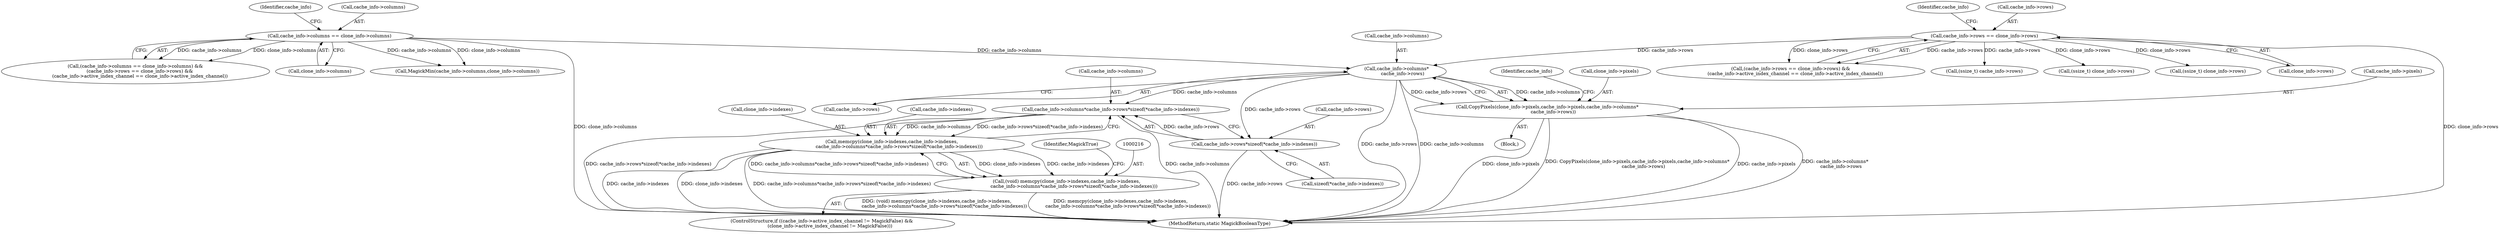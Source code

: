 digraph "1_ImageMagick_a54fe0e8600eaf3dc6fe717d3c0398001507f723@del" {
"1000196" [label="(Call,cache_info->columns*\n        cache_info->rows)"];
"1000166" [label="(Call,cache_info->columns == clone_info->columns)"];
"1000174" [label="(Call,cache_info->rows == clone_info->rows)"];
"1000189" [label="(Call,CopyPixels(clone_info->pixels,cache_info->pixels,cache_info->columns*\n        cache_info->rows))"];
"1000224" [label="(Call,cache_info->columns*cache_info->rows*sizeof(*cache_info->indexes))"];
"1000217" [label="(Call,memcpy(clone_info->indexes,cache_info->indexes,\n          cache_info->columns*cache_info->rows*sizeof(*cache_info->indexes)))"];
"1000215" [label="(Call,(void) memcpy(clone_info->indexes,cache_info->indexes,\n          cache_info->columns*cache_info->rows*sizeof(*cache_info->indexes)))"];
"1000228" [label="(Call,cache_info->rows*sizeof(*cache_info->indexes))"];
"1000173" [label="(Call,(cache_info->rows == clone_info->rows) &&\n      (cache_info->active_index_channel == clone_info->active_index_channel))"];
"1000229" [label="(Call,cache_info->rows)"];
"1000190" [label="(Call,clone_info->pixels)"];
"1000193" [label="(Call,cache_info->pixels)"];
"1000215" [label="(Call,(void) memcpy(clone_info->indexes,cache_info->indexes,\n          cache_info->columns*cache_info->rows*sizeof(*cache_info->indexes)))"];
"1000225" [label="(Call,cache_info->columns)"];
"1000176" [label="(Identifier,cache_info)"];
"1000183" [label="(Identifier,cache_info)"];
"1000218" [label="(Call,clone_info->indexes)"];
"1000170" [label="(Call,clone_info->columns)"];
"1000189" [label="(Call,CopyPixels(clone_info->pixels,cache_info->pixels,cache_info->columns*\n        cache_info->rows))"];
"1000175" [label="(Call,cache_info->rows)"];
"1000288" [label="(Call,(ssize_t) cache_info->rows)"];
"1000647" [label="(MethodReturn,static MagickBooleanType)"];
"1000196" [label="(Call,cache_info->columns*\n        cache_info->rows)"];
"1000200" [label="(Call,cache_info->rows)"];
"1000166" [label="(Call,cache_info->columns == clone_info->columns)"];
"1000167" [label="(Call,cache_info->columns)"];
"1000188" [label="(Block,)"];
"1000232" [label="(Call,sizeof(*cache_info->indexes))"];
"1000203" [label="(ControlStructure,if ((cache_info->active_index_channel != MagickFalse) &&\n           (clone_info->active_index_channel != MagickFalse)))"];
"1000217" [label="(Call,memcpy(clone_info->indexes,cache_info->indexes,\n          cache_info->columns*cache_info->rows*sizeof(*cache_info->indexes)))"];
"1000238" [label="(Identifier,MagickTrue)"];
"1000310" [label="(Call,(ssize_t) clone_info->rows)"];
"1000224" [label="(Call,cache_info->columns*cache_info->rows*sizeof(*cache_info->indexes))"];
"1000492" [label="(Call,(ssize_t) clone_info->rows)"];
"1000197" [label="(Call,cache_info->columns)"];
"1000221" [label="(Call,cache_info->indexes)"];
"1000228" [label="(Call,cache_info->rows*sizeof(*cache_info->indexes))"];
"1000267" [label="(Call,MagickMin(cache_info->columns,clone_info->columns))"];
"1000174" [label="(Call,cache_info->rows == clone_info->rows)"];
"1000165" [label="(Call,(cache_info->columns == clone_info->columns) &&\n      (cache_info->rows == clone_info->rows) &&\n      (cache_info->active_index_channel == clone_info->active_index_channel))"];
"1000178" [label="(Call,clone_info->rows)"];
"1000207" [label="(Identifier,cache_info)"];
"1000196" -> "1000189"  [label="AST: "];
"1000196" -> "1000200"  [label="CFG: "];
"1000197" -> "1000196"  [label="AST: "];
"1000200" -> "1000196"  [label="AST: "];
"1000189" -> "1000196"  [label="CFG: "];
"1000196" -> "1000647"  [label="DDG: cache_info->rows"];
"1000196" -> "1000647"  [label="DDG: cache_info->columns"];
"1000196" -> "1000189"  [label="DDG: cache_info->columns"];
"1000196" -> "1000189"  [label="DDG: cache_info->rows"];
"1000166" -> "1000196"  [label="DDG: cache_info->columns"];
"1000174" -> "1000196"  [label="DDG: cache_info->rows"];
"1000196" -> "1000224"  [label="DDG: cache_info->columns"];
"1000196" -> "1000228"  [label="DDG: cache_info->rows"];
"1000166" -> "1000165"  [label="AST: "];
"1000166" -> "1000170"  [label="CFG: "];
"1000167" -> "1000166"  [label="AST: "];
"1000170" -> "1000166"  [label="AST: "];
"1000176" -> "1000166"  [label="CFG: "];
"1000165" -> "1000166"  [label="CFG: "];
"1000166" -> "1000647"  [label="DDG: clone_info->columns"];
"1000166" -> "1000165"  [label="DDG: cache_info->columns"];
"1000166" -> "1000165"  [label="DDG: clone_info->columns"];
"1000166" -> "1000267"  [label="DDG: cache_info->columns"];
"1000166" -> "1000267"  [label="DDG: clone_info->columns"];
"1000174" -> "1000173"  [label="AST: "];
"1000174" -> "1000178"  [label="CFG: "];
"1000175" -> "1000174"  [label="AST: "];
"1000178" -> "1000174"  [label="AST: "];
"1000183" -> "1000174"  [label="CFG: "];
"1000173" -> "1000174"  [label="CFG: "];
"1000174" -> "1000647"  [label="DDG: clone_info->rows"];
"1000174" -> "1000173"  [label="DDG: cache_info->rows"];
"1000174" -> "1000173"  [label="DDG: clone_info->rows"];
"1000174" -> "1000288"  [label="DDG: cache_info->rows"];
"1000174" -> "1000310"  [label="DDG: clone_info->rows"];
"1000174" -> "1000492"  [label="DDG: clone_info->rows"];
"1000189" -> "1000188"  [label="AST: "];
"1000190" -> "1000189"  [label="AST: "];
"1000193" -> "1000189"  [label="AST: "];
"1000207" -> "1000189"  [label="CFG: "];
"1000189" -> "1000647"  [label="DDG: clone_info->pixels"];
"1000189" -> "1000647"  [label="DDG: CopyPixels(clone_info->pixels,cache_info->pixels,cache_info->columns*\n        cache_info->rows)"];
"1000189" -> "1000647"  [label="DDG: cache_info->pixels"];
"1000189" -> "1000647"  [label="DDG: cache_info->columns*\n        cache_info->rows"];
"1000224" -> "1000217"  [label="AST: "];
"1000224" -> "1000228"  [label="CFG: "];
"1000225" -> "1000224"  [label="AST: "];
"1000228" -> "1000224"  [label="AST: "];
"1000217" -> "1000224"  [label="CFG: "];
"1000224" -> "1000647"  [label="DDG: cache_info->columns"];
"1000224" -> "1000647"  [label="DDG: cache_info->rows*sizeof(*cache_info->indexes)"];
"1000224" -> "1000217"  [label="DDG: cache_info->columns"];
"1000224" -> "1000217"  [label="DDG: cache_info->rows*sizeof(*cache_info->indexes)"];
"1000228" -> "1000224"  [label="DDG: cache_info->rows"];
"1000217" -> "1000215"  [label="AST: "];
"1000218" -> "1000217"  [label="AST: "];
"1000221" -> "1000217"  [label="AST: "];
"1000215" -> "1000217"  [label="CFG: "];
"1000217" -> "1000647"  [label="DDG: cache_info->indexes"];
"1000217" -> "1000647"  [label="DDG: clone_info->indexes"];
"1000217" -> "1000647"  [label="DDG: cache_info->columns*cache_info->rows*sizeof(*cache_info->indexes)"];
"1000217" -> "1000215"  [label="DDG: clone_info->indexes"];
"1000217" -> "1000215"  [label="DDG: cache_info->indexes"];
"1000217" -> "1000215"  [label="DDG: cache_info->columns*cache_info->rows*sizeof(*cache_info->indexes)"];
"1000215" -> "1000203"  [label="AST: "];
"1000216" -> "1000215"  [label="AST: "];
"1000238" -> "1000215"  [label="CFG: "];
"1000215" -> "1000647"  [label="DDG: memcpy(clone_info->indexes,cache_info->indexes,\n          cache_info->columns*cache_info->rows*sizeof(*cache_info->indexes))"];
"1000215" -> "1000647"  [label="DDG: (void) memcpy(clone_info->indexes,cache_info->indexes,\n          cache_info->columns*cache_info->rows*sizeof(*cache_info->indexes))"];
"1000228" -> "1000232"  [label="CFG: "];
"1000229" -> "1000228"  [label="AST: "];
"1000232" -> "1000228"  [label="AST: "];
"1000228" -> "1000647"  [label="DDG: cache_info->rows"];
}
